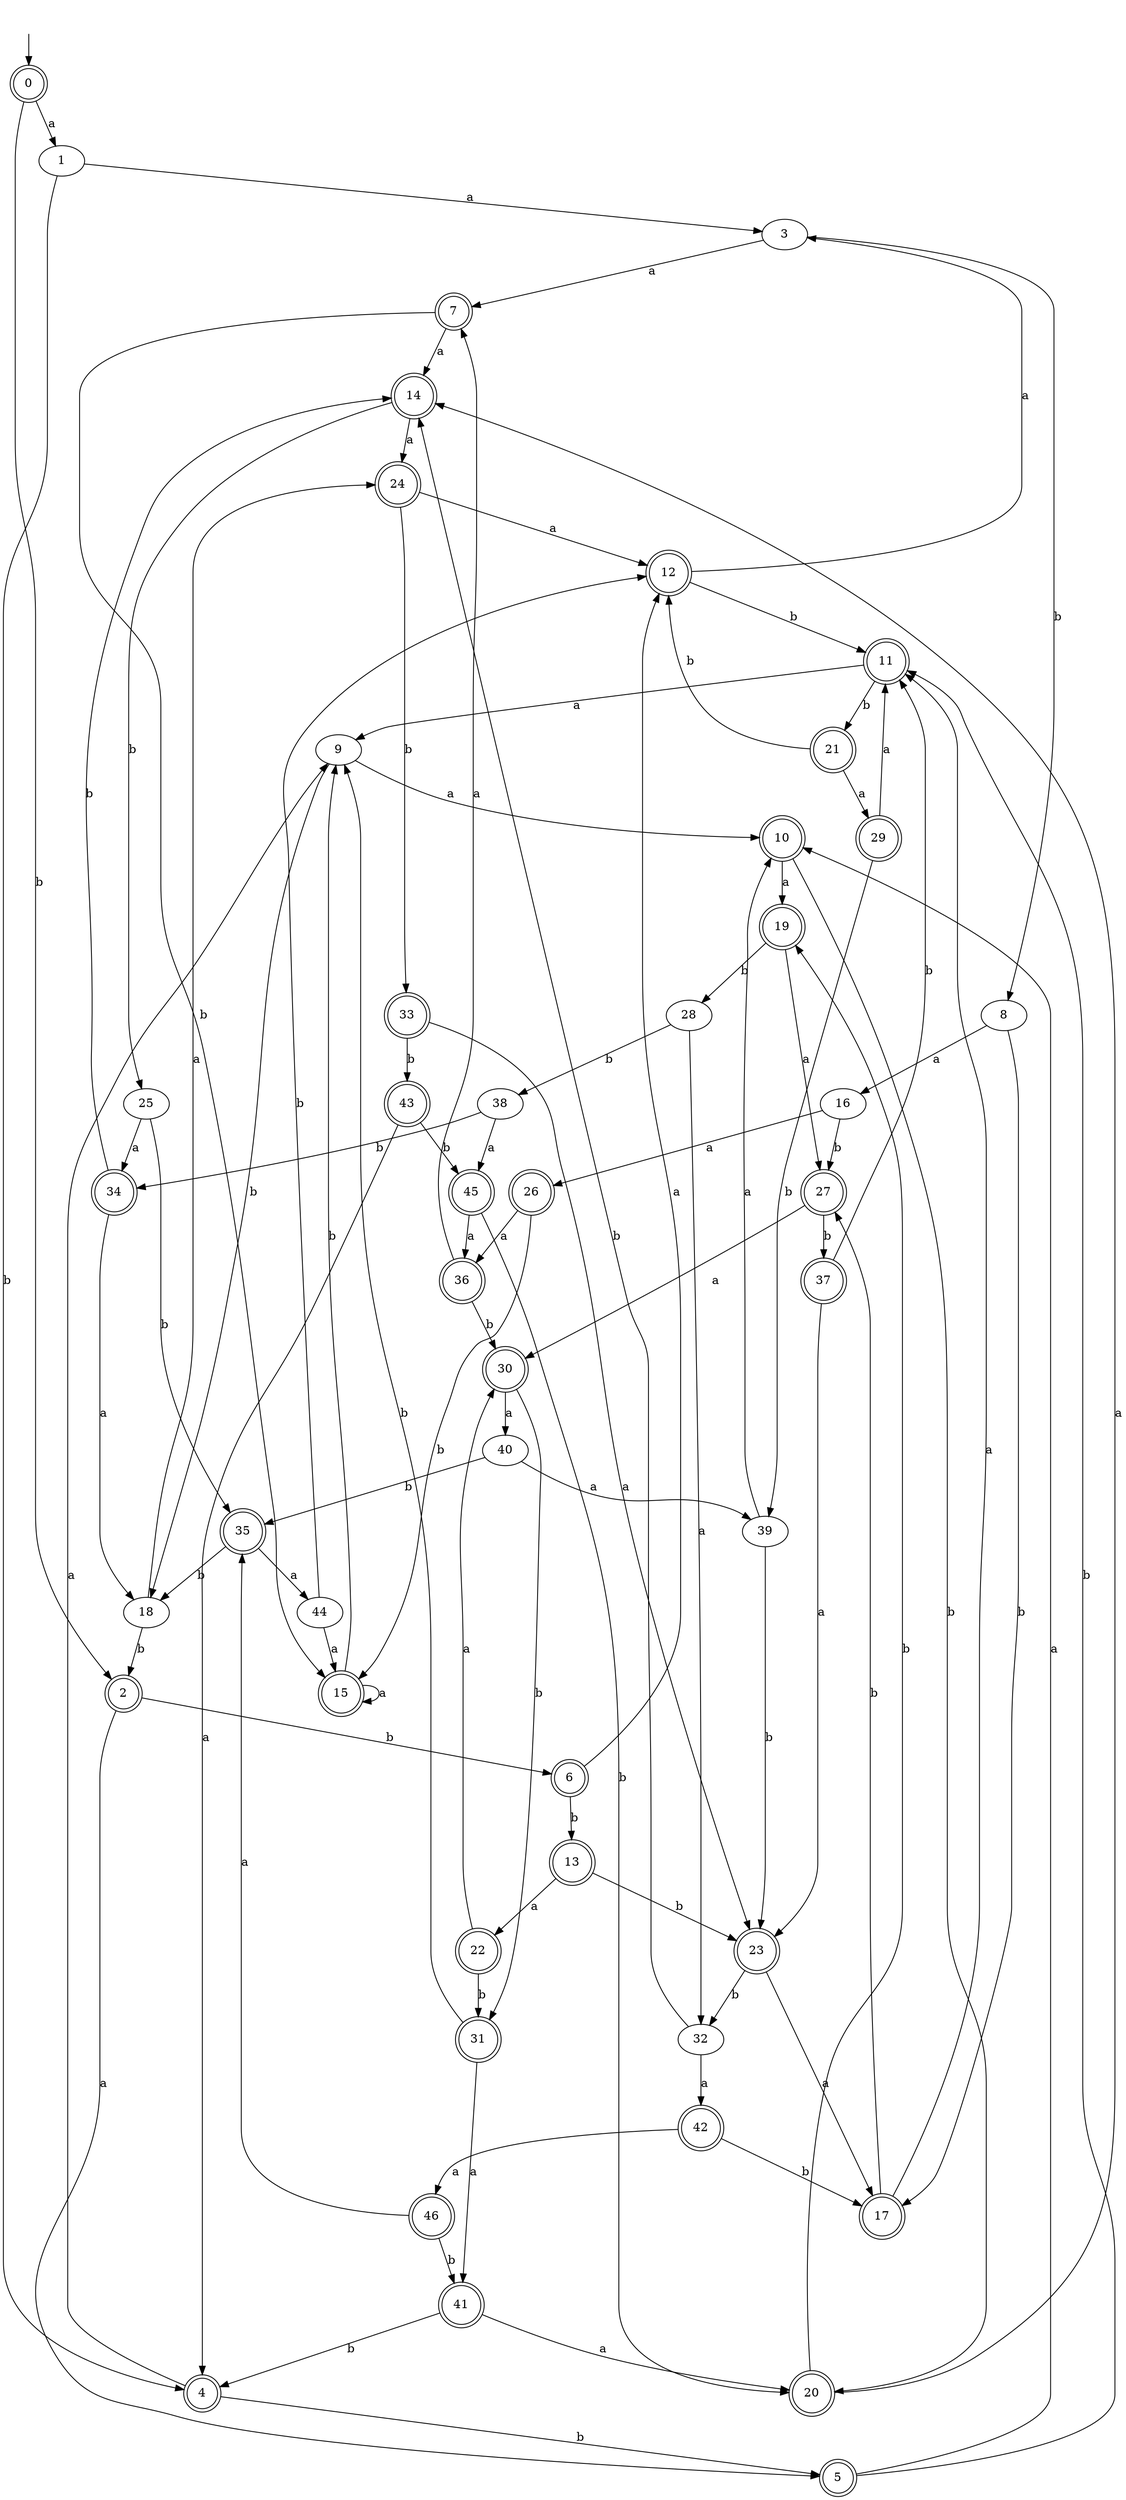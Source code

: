 digraph RandomDFA {
  __start0 [label="", shape=none];
  __start0 -> 0 [label=""];
  0 [shape=circle] [shape=doublecircle]
  0 -> 1 [label="a"]
  0 -> 2 [label="b"]
  1
  1 -> 3 [label="a"]
  1 -> 4 [label="b"]
  2 [shape=doublecircle]
  2 -> 5 [label="a"]
  2 -> 6 [label="b"]
  3
  3 -> 7 [label="a"]
  3 -> 8 [label="b"]
  4 [shape=doublecircle]
  4 -> 9 [label="a"]
  4 -> 5 [label="b"]
  5 [shape=doublecircle]
  5 -> 10 [label="a"]
  5 -> 11 [label="b"]
  6 [shape=doublecircle]
  6 -> 12 [label="a"]
  6 -> 13 [label="b"]
  7 [shape=doublecircle]
  7 -> 14 [label="a"]
  7 -> 15 [label="b"]
  8
  8 -> 16 [label="a"]
  8 -> 17 [label="b"]
  9
  9 -> 10 [label="a"]
  9 -> 18 [label="b"]
  10 [shape=doublecircle]
  10 -> 19 [label="a"]
  10 -> 20 [label="b"]
  11 [shape=doublecircle]
  11 -> 9 [label="a"]
  11 -> 21 [label="b"]
  12 [shape=doublecircle]
  12 -> 3 [label="a"]
  12 -> 11 [label="b"]
  13 [shape=doublecircle]
  13 -> 22 [label="a"]
  13 -> 23 [label="b"]
  14 [shape=doublecircle]
  14 -> 24 [label="a"]
  14 -> 25 [label="b"]
  15 [shape=doublecircle]
  15 -> 15 [label="a"]
  15 -> 9 [label="b"]
  16
  16 -> 26 [label="a"]
  16 -> 27 [label="b"]
  17 [shape=doublecircle]
  17 -> 11 [label="a"]
  17 -> 27 [label="b"]
  18
  18 -> 24 [label="a"]
  18 -> 2 [label="b"]
  19 [shape=doublecircle]
  19 -> 27 [label="a"]
  19 -> 28 [label="b"]
  20 [shape=doublecircle]
  20 -> 14 [label="a"]
  20 -> 19 [label="b"]
  21 [shape=doublecircle]
  21 -> 29 [label="a"]
  21 -> 12 [label="b"]
  22 [shape=doublecircle]
  22 -> 30 [label="a"]
  22 -> 31 [label="b"]
  23 [shape=doublecircle]
  23 -> 17 [label="a"]
  23 -> 32 [label="b"]
  24 [shape=doublecircle]
  24 -> 12 [label="a"]
  24 -> 33 [label="b"]
  25
  25 -> 34 [label="a"]
  25 -> 35 [label="b"]
  26 [shape=doublecircle]
  26 -> 36 [label="a"]
  26 -> 15 [label="b"]
  27 [shape=doublecircle]
  27 -> 30 [label="a"]
  27 -> 37 [label="b"]
  28
  28 -> 32 [label="a"]
  28 -> 38 [label="b"]
  29 [shape=doublecircle]
  29 -> 11 [label="a"]
  29 -> 39 [label="b"]
  30 [shape=doublecircle]
  30 -> 40 [label="a"]
  30 -> 31 [label="b"]
  31 [shape=doublecircle]
  31 -> 41 [label="a"]
  31 -> 9 [label="b"]
  32
  32 -> 42 [label="a"]
  32 -> 14 [label="b"]
  33 [shape=doublecircle]
  33 -> 23 [label="a"]
  33 -> 43 [label="b"]
  34 [shape=doublecircle]
  34 -> 18 [label="a"]
  34 -> 14 [label="b"]
  35 [shape=doublecircle]
  35 -> 44 [label="a"]
  35 -> 18 [label="b"]
  36 [shape=doublecircle]
  36 -> 7 [label="a"]
  36 -> 30 [label="b"]
  37 [shape=doublecircle]
  37 -> 23 [label="a"]
  37 -> 11 [label="b"]
  38
  38 -> 45 [label="a"]
  38 -> 34 [label="b"]
  39
  39 -> 10 [label="a"]
  39 -> 23 [label="b"]
  40
  40 -> 39 [label="a"]
  40 -> 35 [label="b"]
  41 [shape=doublecircle]
  41 -> 20 [label="a"]
  41 -> 4 [label="b"]
  42 [shape=doublecircle]
  42 -> 46 [label="a"]
  42 -> 17 [label="b"]
  43 [shape=doublecircle]
  43 -> 4 [label="a"]
  43 -> 45 [label="b"]
  44
  44 -> 15 [label="a"]
  44 -> 12 [label="b"]
  45 [shape=doublecircle]
  45 -> 36 [label="a"]
  45 -> 20 [label="b"]
  46 [shape=doublecircle]
  46 -> 35 [label="a"]
  46 -> 41 [label="b"]
}
